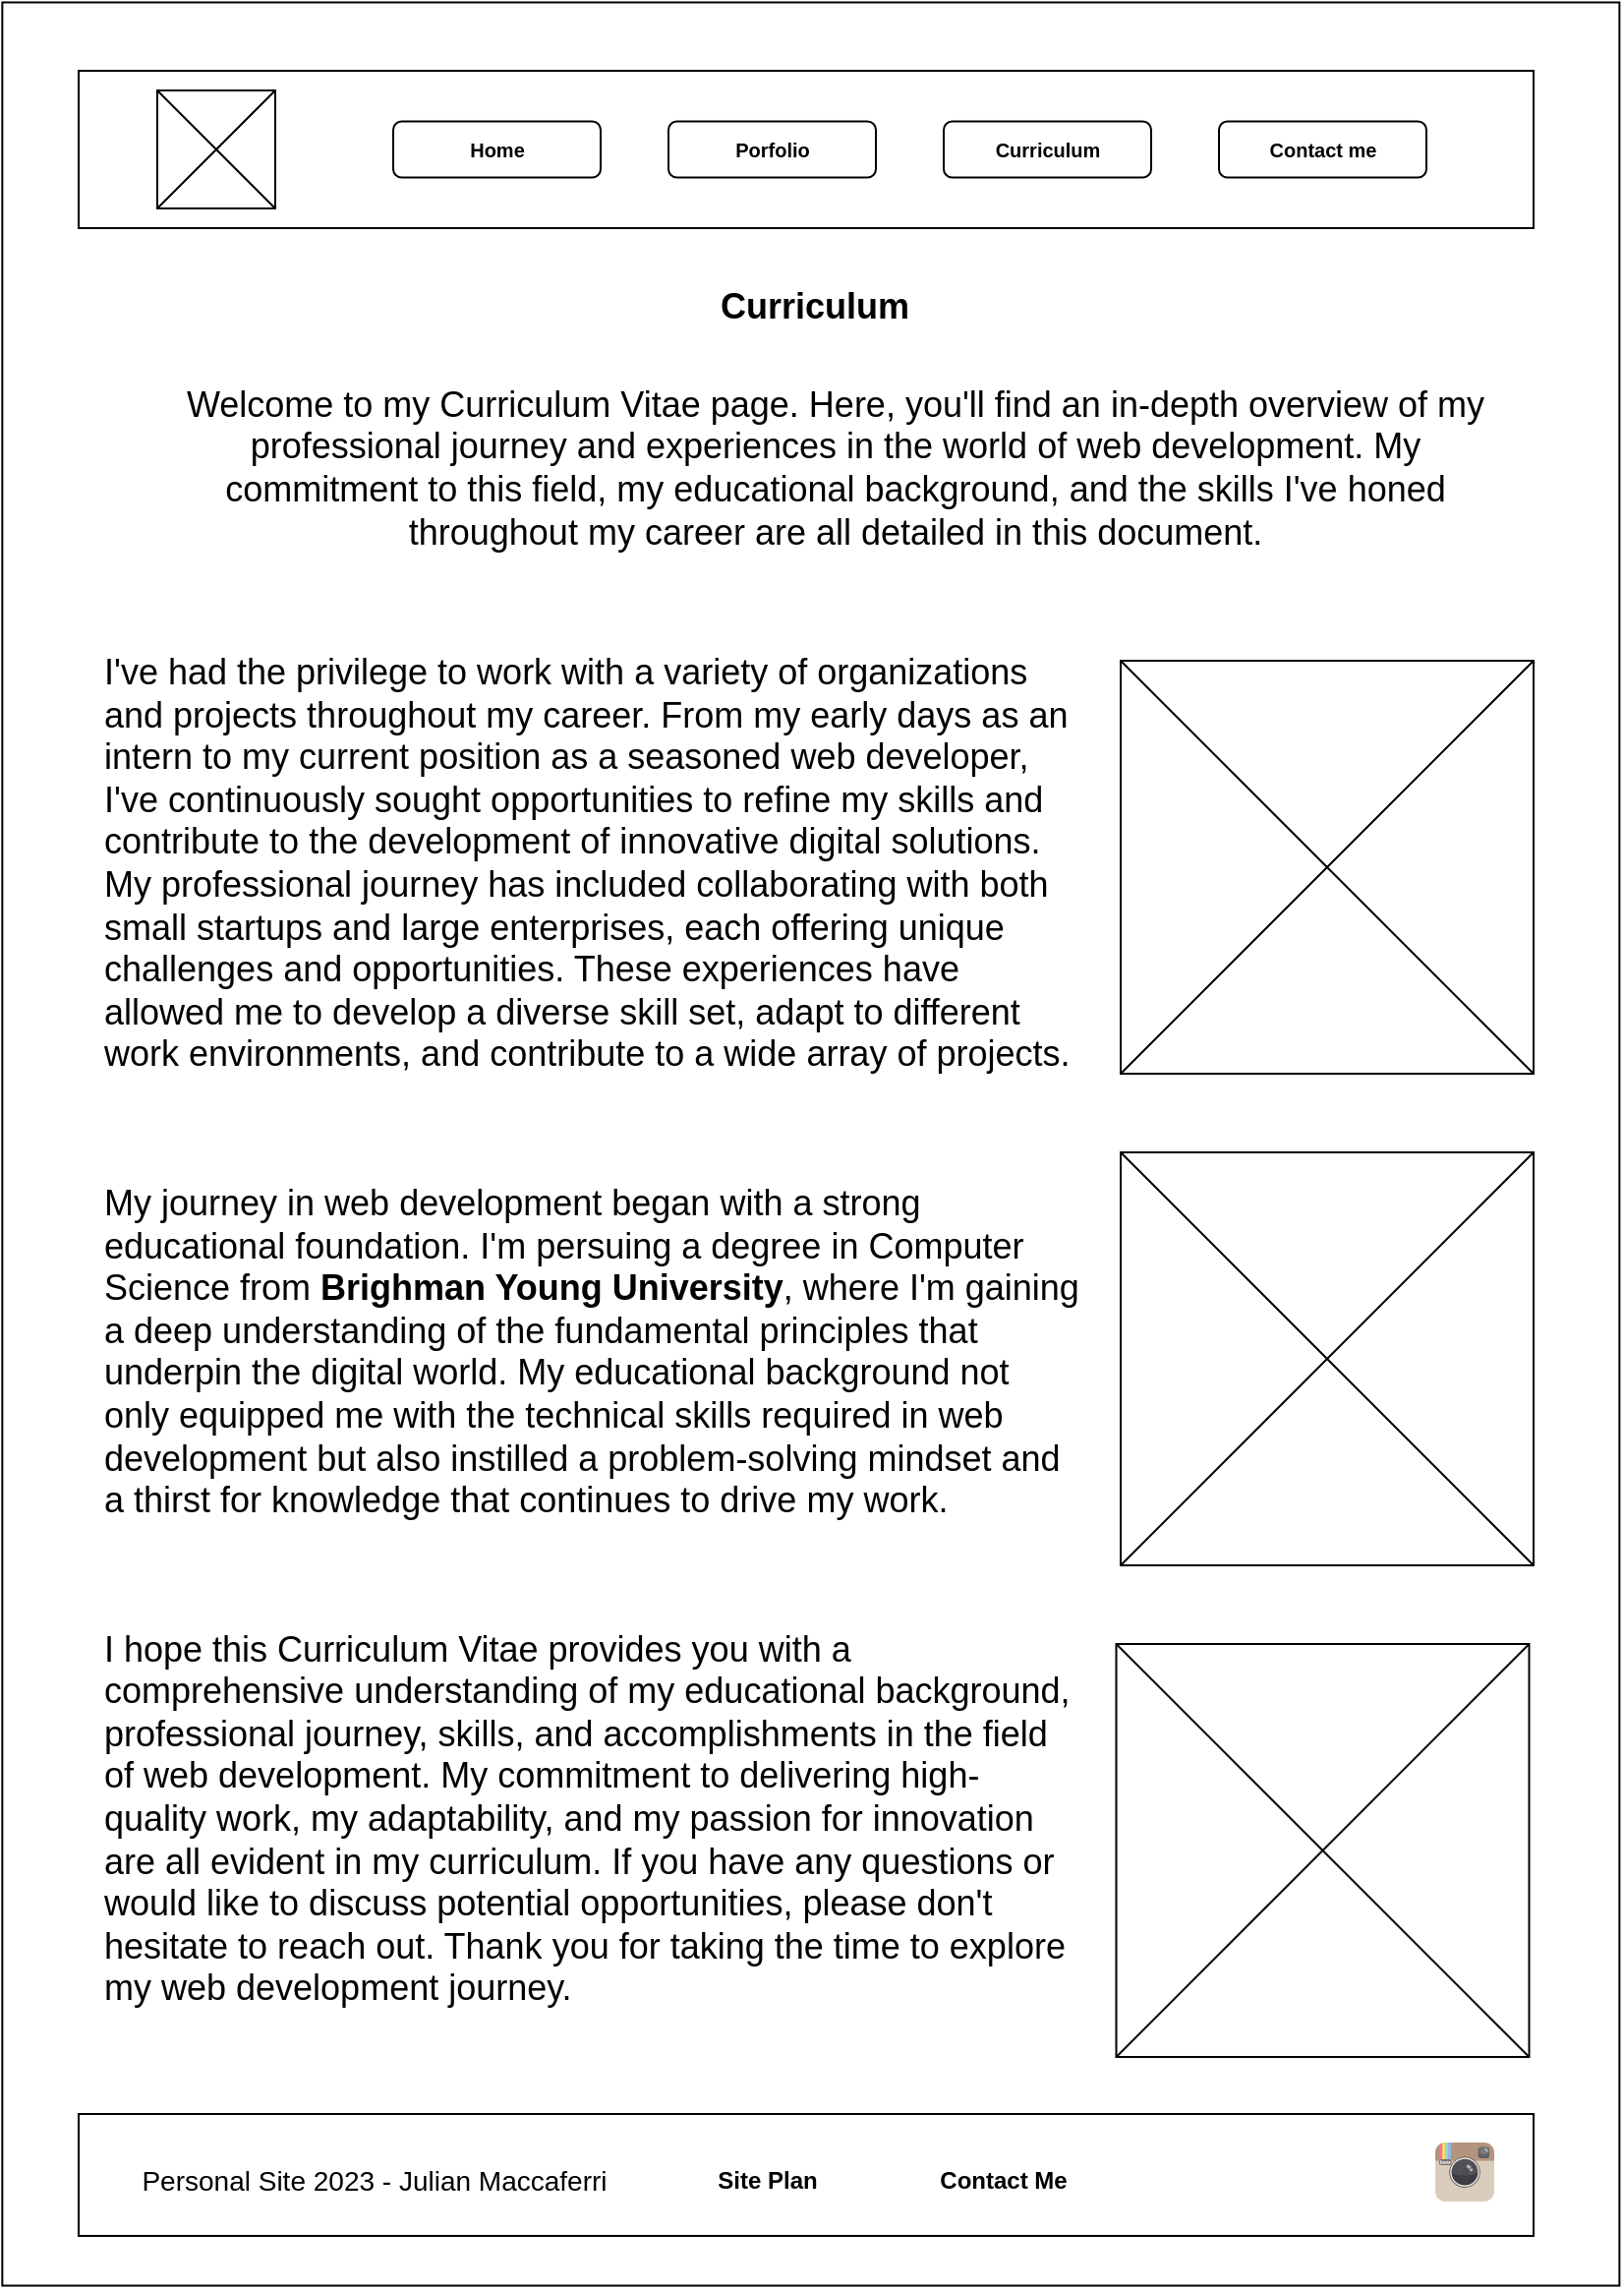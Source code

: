 <mxfile version="22.1.0" type="device">
  <diagram name="Página-1" id="0n8ty_jARPlWTvvhVVBT">
    <mxGraphModel dx="2514" dy="1274" grid="1" gridSize="10" guides="1" tooltips="1" connect="1" arrows="1" fold="1" page="1" pageScale="1" pageWidth="827" pageHeight="1169" math="0" shadow="0">
      <root>
        <mxCell id="0" />
        <mxCell id="1" parent="0" />
        <mxCell id="Q2bHg4-huvtV1Vr1IJEo-35" value="" style="rounded=0;whiteSpace=wrap;html=1;rotation=-90;" vertex="1" parent="1">
          <mxGeometry x="-168.1" y="174.5" width="1161.05" height="822.51" as="geometry" />
        </mxCell>
        <mxCell id="VXAG-d0pe58U1ajMO5Hk-1" value="" style="rounded=0;whiteSpace=wrap;html=1;" parent="1" vertex="1">
          <mxGeometry x="40" y="40" width="740" height="80" as="geometry" />
        </mxCell>
        <mxCell id="VXAG-d0pe58U1ajMO5Hk-2" value="" style="whiteSpace=wrap;html=1;aspect=fixed;" parent="1" vertex="1">
          <mxGeometry x="80" y="50" width="60" height="60" as="geometry" />
        </mxCell>
        <mxCell id="VXAG-d0pe58U1ajMO5Hk-3" value="" style="shape=mxgraph.sysml.x;" parent="1" vertex="1">
          <mxGeometry x="80" y="50" width="60" height="60" as="geometry" />
        </mxCell>
        <mxCell id="VXAG-d0pe58U1ajMO5Hk-6" value="&lt;b&gt;Home&lt;/b&gt;" style="rounded=1;html=1;shadow=0;dashed=0;whiteSpace=wrap;fontSize=10;align=center;" parent="1" vertex="1">
          <mxGeometry x="200" y="65.78" width="105.5" height="28.44" as="geometry" />
        </mxCell>
        <mxCell id="VXAG-d0pe58U1ajMO5Hk-7" value="&lt;b&gt;Porfolio&lt;/b&gt;" style="rounded=1;html=1;shadow=0;dashed=0;whiteSpace=wrap;fontSize=10;align=center;" parent="1" vertex="1">
          <mxGeometry x="340" y="65.78" width="105.5" height="28.44" as="geometry" />
        </mxCell>
        <mxCell id="VXAG-d0pe58U1ajMO5Hk-8" value="&lt;b&gt;Curriculum&lt;/b&gt;" style="rounded=1;html=1;shadow=0;dashed=0;whiteSpace=wrap;fontSize=10;align=center;" parent="1" vertex="1">
          <mxGeometry x="480" y="65.78" width="105.5" height="28.44" as="geometry" />
        </mxCell>
        <mxCell id="VXAG-d0pe58U1ajMO5Hk-9" value="&lt;b&gt;Contact me&lt;/b&gt;" style="rounded=1;html=1;shadow=0;dashed=0;whiteSpace=wrap;fontSize=10;align=center;" parent="1" vertex="1">
          <mxGeometry x="620" y="65.78" width="105.5" height="28.44" as="geometry" />
        </mxCell>
        <mxCell id="VXAG-d0pe58U1ajMO5Hk-12" value="&lt;h4 style=&quot;font-family: var(--heading-font); color: var(--headline-color-on-white); font-size: 18px;&quot;&gt;Curriculum&lt;/h4&gt;" style="text;strokeColor=none;fillColor=none;html=1;fontSize=24;fontStyle=1;verticalAlign=middle;align=center;" parent="1" vertex="1">
          <mxGeometry x="364" y="140" width="100" height="40" as="geometry" />
        </mxCell>
        <mxCell id="VXAG-d0pe58U1ajMO5Hk-13" value="&lt;h1&gt;&lt;p style=&quot;font-family: var(--paragraph-font); color: var(--paragraph-color-on-white); padding: 1em; font-size: 18px; font-weight: 400;&quot;&gt;&lt;span style=&quot;color: var(--paragraph-color-on-white); font-family: var(--paragraph-font); background-color: initial;&quot;&gt;I&#39;ve had the privilege to work with a variety of organizations and projects throughout my career. From my early days as an intern to my current position as a seasoned web developer, I&#39;ve continuously sought opportunities to refine my skills and contribute to the development of innovative digital solutions. My professional journey has included collaborating with both small startups and large enterprises, each offering unique challenges and opportunities. These experiences have allowed me to develop a diverse skill set, adapt to different work environments, and contribute to a wide array of projects.&lt;/span&gt;&lt;br&gt;&lt;/p&gt;&lt;p style=&quot;font-family: var(--paragraph-font); color: var(--paragraph-color-on-white); padding: 1em; font-size: 18px; font-weight: 400;&quot;&gt;My journey in web development began with a strong educational foundation. I&#39;m persuing a degree in Computer Science from&amp;nbsp;&lt;b&gt;Brighman Young University&lt;/b&gt;, where I&#39;m gaining a deep understanding of the fundamental principles that underpin the digital world. My educational background not only equipped me with the technical skills required in web development but also instilled a problem-solving mindset and a thirst for knowledge that continues to drive my work.&lt;/p&gt;&lt;p style=&quot;font-family: var(--paragraph-font); color: var(--paragraph-color-on-white); padding: 1em; font-size: 18px; font-weight: 400;&quot;&gt;I hope this Curriculum Vitae provides you with a comprehensive understanding of my educational background, professional journey, skills, and accomplishments in the field of web development. My commitment to delivering high-quality work, my adaptability, and my passion for innovation are all evident in my curriculum. If you have any questions or would like to discuss potential opportunities, please don&#39;t hesitate to reach out. Thank you for taking the time to explore my web development journey.&lt;/p&gt;&lt;div&gt;&lt;br&gt;&lt;/div&gt;&lt;div&gt;&lt;br&gt;&lt;/div&gt;&lt;/h1&gt;" style="text;html=1;strokeColor=none;fillColor=none;spacing=5;spacingTop=-20;whiteSpace=wrap;overflow=hidden;rounded=0;align=left;" parent="1" vertex="1">
          <mxGeometry x="30" y="310" width="540" height="760" as="geometry" />
        </mxCell>
        <mxCell id="Q2bHg4-huvtV1Vr1IJEo-1" value="" style="rounded=0;whiteSpace=wrap;html=1;" vertex="1" parent="1">
          <mxGeometry x="40" y="1079" width="740" height="62" as="geometry" />
        </mxCell>
        <mxCell id="Q2bHg4-huvtV1Vr1IJEo-2" value="&lt;p style=&quot;font-weight: 400; text-align: start; font-size: 14px;&quot;&gt;&lt;font style=&quot;font-size: 14px;&quot;&gt;Personal Site 2023 - Julian Maccaferri&lt;/font&gt;&lt;/p&gt;&lt;div style=&quot;font-size: 14px;&quot;&gt;&lt;br&gt;&lt;/div&gt;" style="text;strokeColor=none;fillColor=none;html=1;fontSize=24;fontStyle=1;verticalAlign=middle;align=center;" vertex="1" parent="1">
          <mxGeometry x="140" y="1101" width="100" height="40" as="geometry" />
        </mxCell>
        <mxCell id="Q2bHg4-huvtV1Vr1IJEo-3" value="&lt;span style=&quot;font-size: 12px;&quot;&gt;Site Plan&lt;/span&gt;" style="text;strokeColor=none;fillColor=none;html=1;fontSize=24;fontStyle=1;verticalAlign=middle;align=center;" vertex="1" parent="1">
          <mxGeometry x="340" y="1089" width="100" height="40" as="geometry" />
        </mxCell>
        <mxCell id="Q2bHg4-huvtV1Vr1IJEo-4" value="&lt;span style=&quot;font-size: 12px;&quot;&gt;Contact Me&lt;/span&gt;" style="text;strokeColor=none;fillColor=none;html=1;fontSize=24;fontStyle=1;verticalAlign=middle;align=center;" vertex="1" parent="1">
          <mxGeometry x="460" y="1088.5" width="100" height="40" as="geometry" />
        </mxCell>
        <mxCell id="Q2bHg4-huvtV1Vr1IJEo-5" value="" style="shape=image;html=1;verticalAlign=top;verticalLabelPosition=bottom;labelBackgroundColor=#ffffff;imageAspect=0;aspect=fixed;image=https://cdn1.iconfinder.com/data/icons/social-media-2285/512/Colored_Facebook3_svg-128.png" vertex="1" parent="1">
          <mxGeometry x="610" y="1094" width="30" height="30" as="geometry" />
        </mxCell>
        <mxCell id="Q2bHg4-huvtV1Vr1IJEo-6" value="" style="shape=image;html=1;verticalAlign=top;verticalLabelPosition=bottom;labelBackgroundColor=#ffffff;imageAspect=0;aspect=fixed;image=https://cdn2.iconfinder.com/data/icons/social-media-2285/512/1_Twitter3_colored_svg-128.png" vertex="1" parent="1">
          <mxGeometry x="670" y="1094.5" width="30" height="30" as="geometry" />
        </mxCell>
        <mxCell id="Q2bHg4-huvtV1Vr1IJEo-7" value="" style="dashed=0;outlineConnect=0;html=1;align=center;labelPosition=center;verticalLabelPosition=bottom;verticalAlign=top;shape=mxgraph.weblogos.instagram;fillColor=#6FC0E4;gradientColor=#1E305B" vertex="1" parent="1">
          <mxGeometry x="730" y="1093.5" width="30" height="30" as="geometry" />
        </mxCell>
        <mxCell id="Q2bHg4-huvtV1Vr1IJEo-27" value="" style="whiteSpace=wrap;html=1;aspect=fixed;" vertex="1" parent="1">
          <mxGeometry x="570" y="340" width="210" height="210" as="geometry" />
        </mxCell>
        <mxCell id="Q2bHg4-huvtV1Vr1IJEo-29" value="" style="shape=mxgraph.sysml.x;" vertex="1" parent="1">
          <mxGeometry x="570" y="340" width="210" height="210" as="geometry" />
        </mxCell>
        <mxCell id="Q2bHg4-huvtV1Vr1IJEo-30" value="" style="whiteSpace=wrap;html=1;aspect=fixed;" vertex="1" parent="1">
          <mxGeometry x="570" y="590" width="210" height="210" as="geometry" />
        </mxCell>
        <mxCell id="Q2bHg4-huvtV1Vr1IJEo-31" value="" style="shape=mxgraph.sysml.x;" vertex="1" parent="1">
          <mxGeometry x="570" y="590" width="210" height="210" as="geometry" />
        </mxCell>
        <mxCell id="Q2bHg4-huvtV1Vr1IJEo-32" value="" style="whiteSpace=wrap;html=1;aspect=fixed;" vertex="1" parent="1">
          <mxGeometry x="567.75" y="840" width="210" height="210" as="geometry" />
        </mxCell>
        <mxCell id="Q2bHg4-huvtV1Vr1IJEo-33" value="" style="shape=mxgraph.sysml.x;" vertex="1" parent="1">
          <mxGeometry x="567.75" y="840" width="210" height="210" as="geometry" />
        </mxCell>
        <mxCell id="Q2bHg4-huvtV1Vr1IJEo-34" value="&lt;h1 style=&quot;border-color: var(--border-color);&quot;&gt;&lt;p style=&quot;border-color: var(--border-color); font-family: var(--paragraph-font); color: var(--paragraph-color-on-white); padding: 1em; font-size: 18px; font-weight: 400;&quot;&gt;Welcome to my Curriculum Vitae page. Here, you&#39;ll find an in-depth overview of my professional journey and experiences in the world of web development. My commitment to this field, my educational background, and the skills I&#39;ve honed throughout my career are all detailed in this document.&lt;/p&gt;&lt;div&gt;&lt;br&gt;&lt;/div&gt;&lt;/h1&gt;" style="text;html=1;strokeColor=none;fillColor=none;align=center;verticalAlign=middle;whiteSpace=wrap;rounded=0;" vertex="1" parent="1">
          <mxGeometry x="70" y="230" width="710" height="70" as="geometry" />
        </mxCell>
      </root>
    </mxGraphModel>
  </diagram>
</mxfile>
